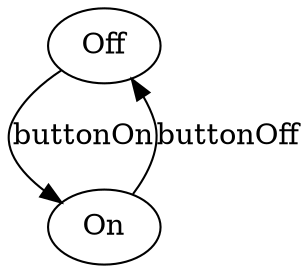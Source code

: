 digraph{

Off->On [ label="buttonOn"];
        
     

On->Off [ label="buttonOff"];
        
     
    }